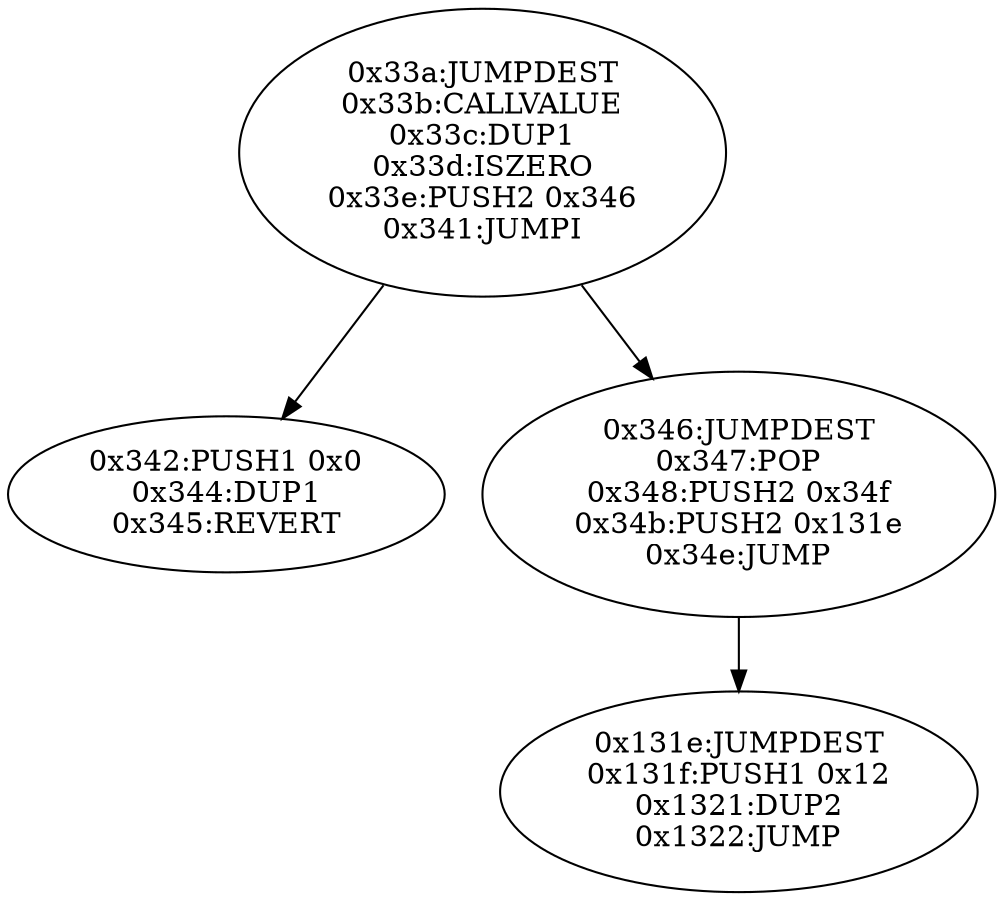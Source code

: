 digraph{
826[label="0x33a:JUMPDEST
0x33b:CALLVALUE
0x33c:DUP1
0x33d:ISZERO
0x33e:PUSH2 0x346
0x341:JUMPI"]
826 -> 834
826 -> 838
834[label="0x342:PUSH1 0x0
0x344:DUP1
0x345:REVERT"]
838[label="0x346:JUMPDEST
0x347:POP
0x348:PUSH2 0x34f
0x34b:PUSH2 0x131e
0x34e:JUMP"]
838 -> 4894
4894[label="0x131e:JUMPDEST
0x131f:PUSH1 0x12
0x1321:DUP2
0x1322:JUMP"]

}